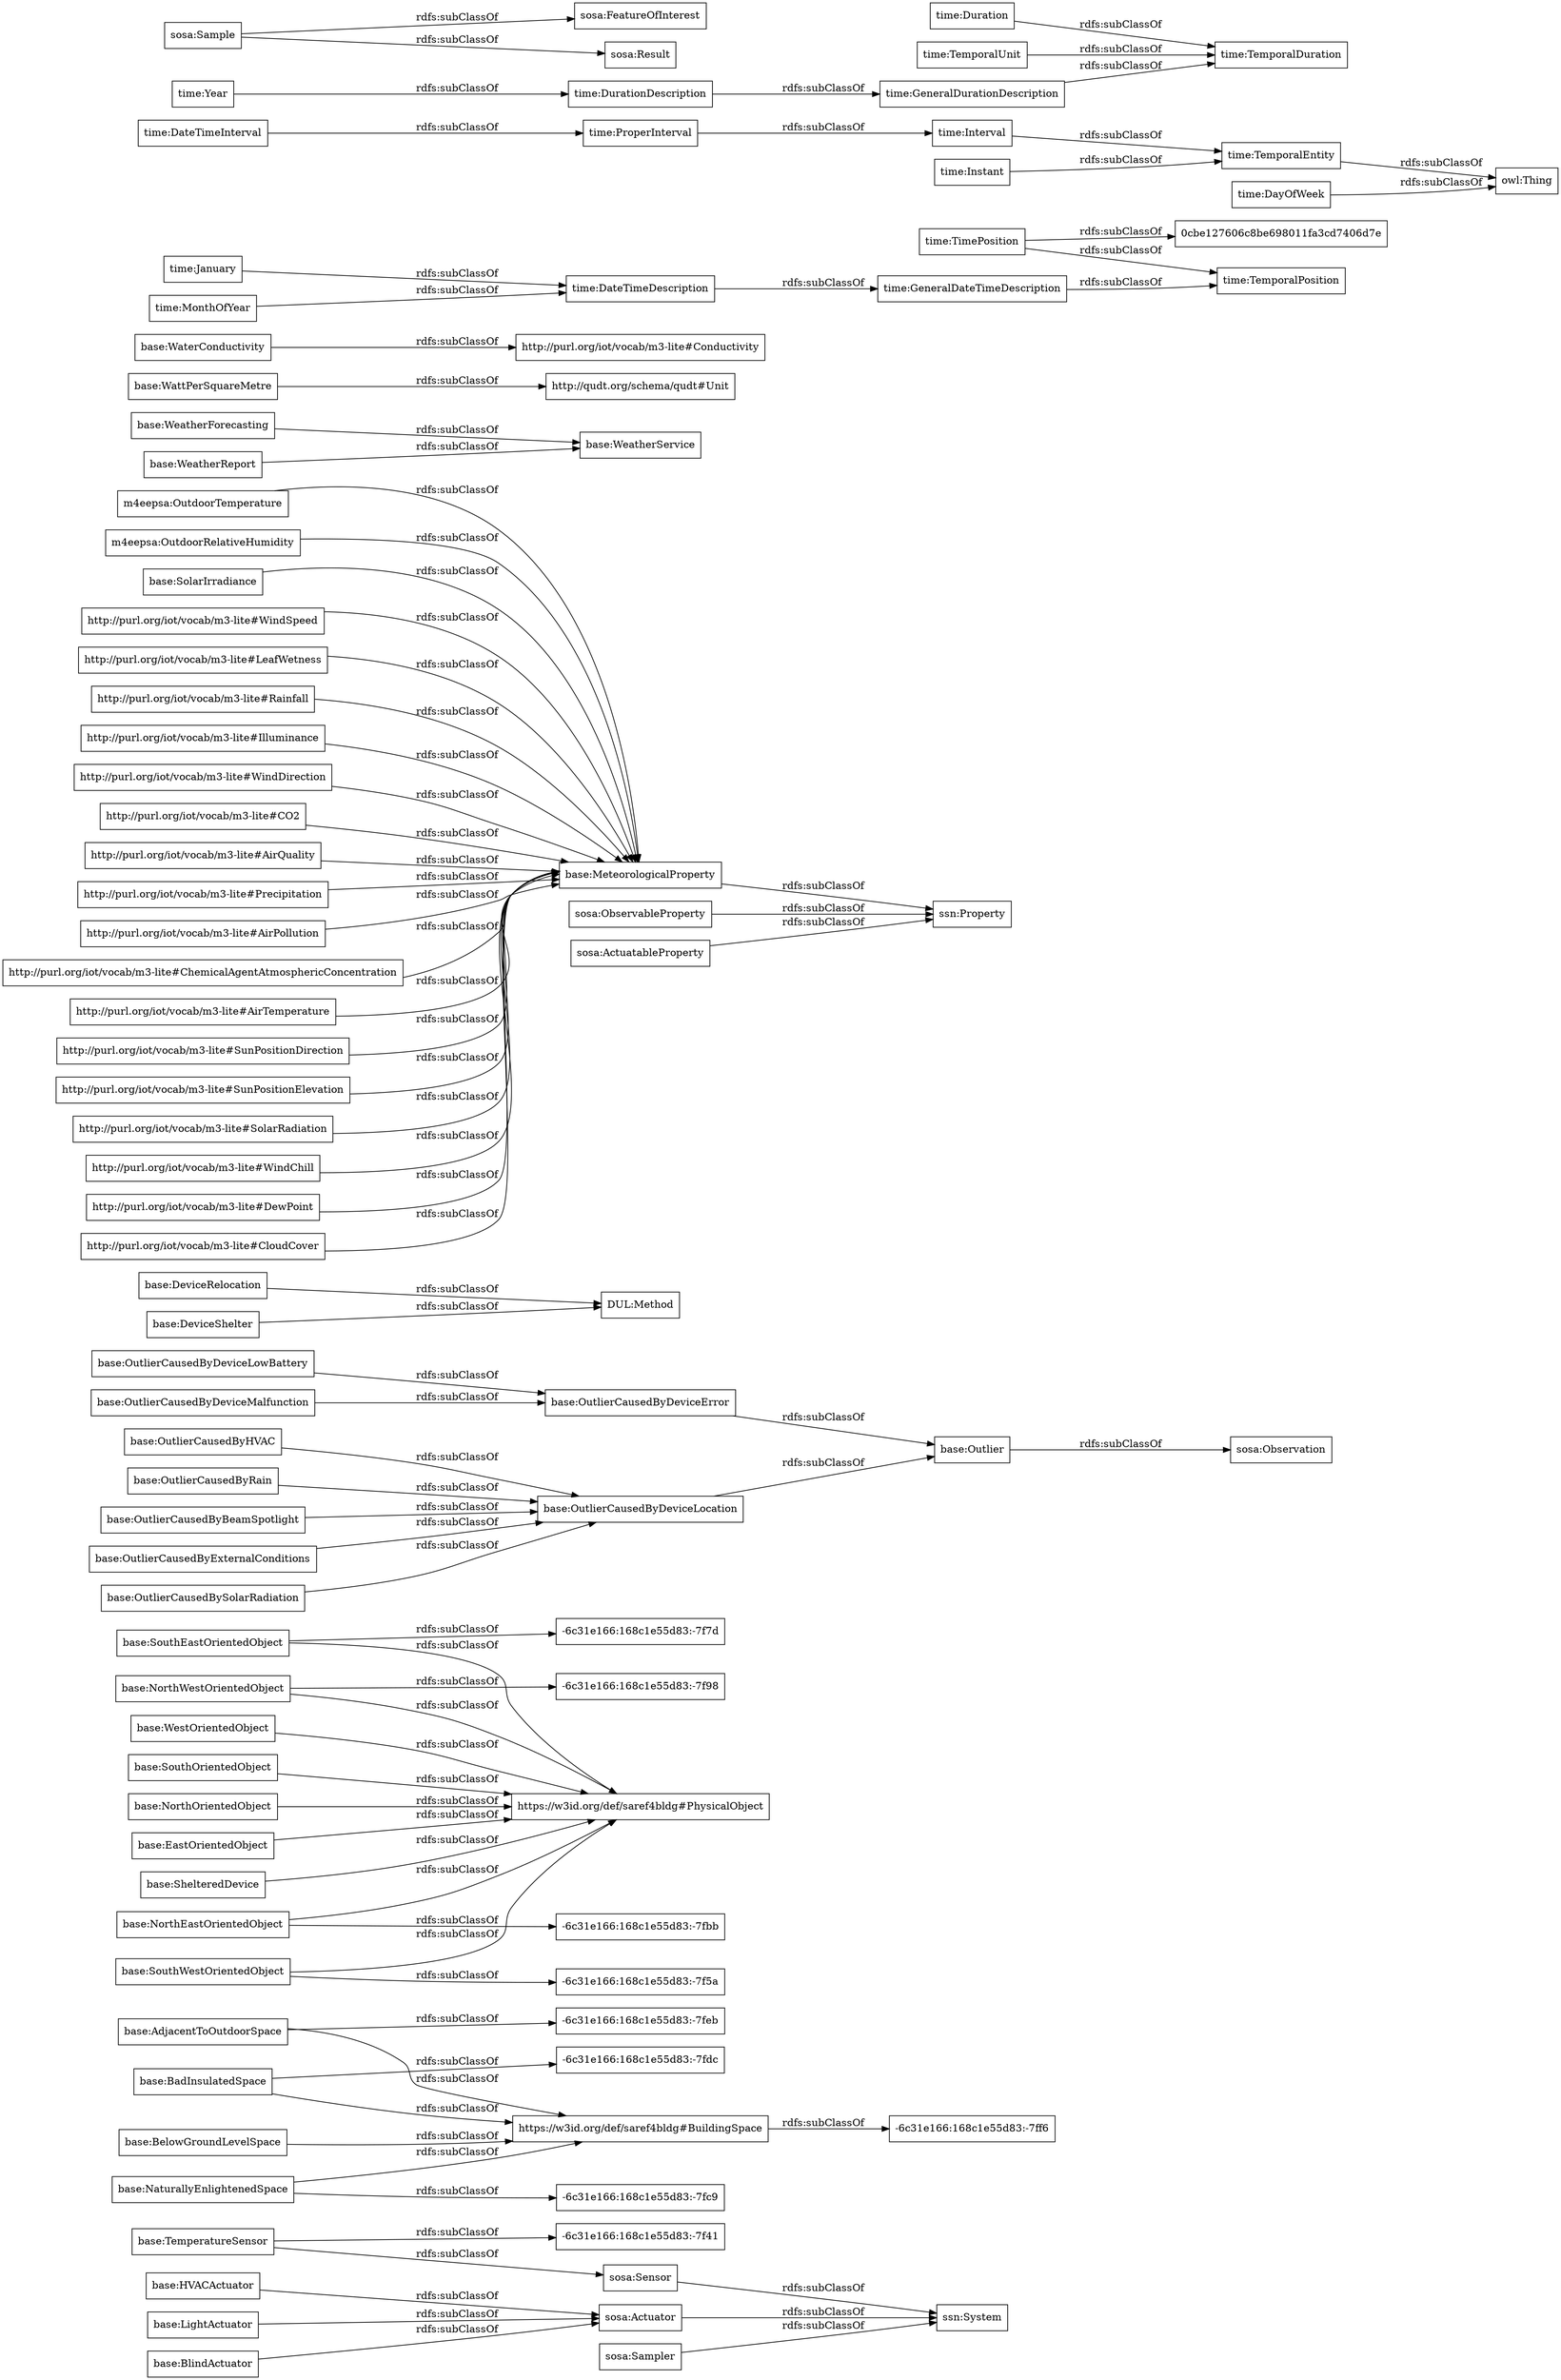 digraph ar2dtool_diagram { 
rankdir=LR;
size="1000"
node [shape = rectangle, color="black"]; "base:TemperatureSensor" "-6c31e166:168c1e55d83:-7ff6" "base:BelowGroundLevelSpace" "-6c31e166:168c1e55d83:-7f7d" "base:OutlierCausedByDeviceMalfunction" "-6c31e166:168c1e55d83:-7feb" "base:DeviceRelocation" "m4eepsa:OutdoorTemperature" "-6c31e166:168c1e55d83:-7fc9" "base:NorthWestOrientedObject" "base:SouthOrientedObject" "-6c31e166:168c1e55d83:-7f41" "base:NorthEastOrientedObject" "base:Outlier" "m4eepsa:OutdoorRelativeHumidity" "base:WeatherService" "base:AdjacentToOutdoorSpace" "base:EastOrientedObject" "base:OutlierCausedByDeviceLocation" "base:MeteorologicalProperty" "base:BadInsulatedSpace" "-6c31e166:168c1e55d83:-7fdc" "base:OutlierCausedByRain" "base:HVACActuator" "base:WestOrientedObject" "base:WattPerSquareMetre" "base:OutlierCausedByBeamSpotlight" "-6c31e166:168c1e55d83:-7fbb" "base:OutlierCausedByExternalConditions" "base:LightActuator" "base:SolarIrradiance" "base:BlindActuator" "DUL:Method" "base:NorthOrientedObject" "base:DeviceShelter" "base:WeatherForecasting" "base:WaterConductivity" "base:OutlierCausedBySolarRadiation" "base:OutlierCausedByDeviceLowBattery" "base:NaturallyEnlightenedSpace" "base:WeatherReport" "base:ShelteredDevice" "base:SouthWestOrientedObject" "-6c31e166:168c1e55d83:-7f98" "base:OutlierCausedByDeviceError" "base:SouthEastOrientedObject" "base:OutlierCausedByHVAC" "-6c31e166:168c1e55d83:-7f5a" "sosa:Observation" "ssn:Property" "ssn:System" "time:GeneralDateTimeDescription" "time:DateTimeInterval" "time:DurationDescription" "time:TemporalDuration" "time:Duration" "time:GeneralDurationDescription" "time:January" "time:ProperInterval" "0cbe127606c8be698011fa3cd7406d7e" "time:TimePosition" "time:TemporalPosition" "time:Interval" "time:TemporalEntity" "time:Year" "time:MonthOfYear" "time:DateTimeDescription" "time:TemporalUnit" "time:Instant" "time:DayOfWeek" "sosa:ObservableProperty" "sosa:FeatureOfInterest" "sosa:ActuatableProperty" "sosa:Actuator" "sosa:Sample" "sosa:Sensor" "sosa:Result" "sosa:Sampler" ; /*classes style*/
	"time:DateTimeDescription" -> "time:GeneralDateTimeDescription" [ label = "rdfs:subClassOf" ];
	"http://purl.org/iot/vocab/m3-lite#WindSpeed" -> "base:MeteorologicalProperty" [ label = "rdfs:subClassOf" ];
	"http://purl.org/iot/vocab/m3-lite#LeafWetness" -> "base:MeteorologicalProperty" [ label = "rdfs:subClassOf" ];
	"base:WeatherReport" -> "base:WeatherService" [ label = "rdfs:subClassOf" ];
	"time:Instant" -> "time:TemporalEntity" [ label = "rdfs:subClassOf" ];
	"base:OutlierCausedByExternalConditions" -> "base:OutlierCausedByDeviceLocation" [ label = "rdfs:subClassOf" ];
	"base:OutlierCausedByRain" -> "base:OutlierCausedByDeviceLocation" [ label = "rdfs:subClassOf" ];
	"base:Outlier" -> "sosa:Observation" [ label = "rdfs:subClassOf" ];
	"sosa:Sampler" -> "ssn:System" [ label = "rdfs:subClassOf" ];
	"base:NaturallyEnlightenedSpace" -> "-6c31e166:168c1e55d83:-7fc9" [ label = "rdfs:subClassOf" ];
	"base:NaturallyEnlightenedSpace" -> "https://w3id.org/def/saref4bldg#BuildingSpace" [ label = "rdfs:subClassOf" ];
	"base:DeviceShelter" -> "DUL:Method" [ label = "rdfs:subClassOf" ];
	"time:ProperInterval" -> "time:Interval" [ label = "rdfs:subClassOf" ];
	"base:NorthEastOrientedObject" -> "-6c31e166:168c1e55d83:-7fbb" [ label = "rdfs:subClassOf" ];
	"base:NorthEastOrientedObject" -> "https://w3id.org/def/saref4bldg#PhysicalObject" [ label = "rdfs:subClassOf" ];
	"base:LightActuator" -> "sosa:Actuator" [ label = "rdfs:subClassOf" ];
	"http://purl.org/iot/vocab/m3-lite#Rainfall" -> "base:MeteorologicalProperty" [ label = "rdfs:subClassOf" ];
	"base:OutlierCausedByHVAC" -> "base:OutlierCausedByDeviceLocation" [ label = "rdfs:subClassOf" ];
	"base:SouthOrientedObject" -> "https://w3id.org/def/saref4bldg#PhysicalObject" [ label = "rdfs:subClassOf" ];
	"sosa:Actuator" -> "ssn:System" [ label = "rdfs:subClassOf" ];
	"https://w3id.org/def/saref4bldg#BuildingSpace" -> "-6c31e166:168c1e55d83:-7ff6" [ label = "rdfs:subClassOf" ];
	"time:MonthOfYear" -> "time:DateTimeDescription" [ label = "rdfs:subClassOf" ];
	"sosa:Sample" -> "sosa:Result" [ label = "rdfs:subClassOf" ];
	"sosa:Sample" -> "sosa:FeatureOfInterest" [ label = "rdfs:subClassOf" ];
	"http://purl.org/iot/vocab/m3-lite#Illuminance" -> "base:MeteorologicalProperty" [ label = "rdfs:subClassOf" ];
	"base:OutlierCausedByDeviceLocation" -> "base:Outlier" [ label = "rdfs:subClassOf" ];
	"http://purl.org/iot/vocab/m3-lite#WindDirection" -> "base:MeteorologicalProperty" [ label = "rdfs:subClassOf" ];
	"http://purl.org/iot/vocab/m3-lite#CO2" -> "base:MeteorologicalProperty" [ label = "rdfs:subClassOf" ];
	"base:NorthOrientedObject" -> "https://w3id.org/def/saref4bldg#PhysicalObject" [ label = "rdfs:subClassOf" ];
	"base:EastOrientedObject" -> "https://w3id.org/def/saref4bldg#PhysicalObject" [ label = "rdfs:subClassOf" ];
	"base:WaterConductivity" -> "http://purl.org/iot/vocab/m3-lite#Conductivity" [ label = "rdfs:subClassOf" ];
	"m4eepsa:OutdoorRelativeHumidity" -> "base:MeteorologicalProperty" [ label = "rdfs:subClassOf" ];
	"base:AdjacentToOutdoorSpace" -> "-6c31e166:168c1e55d83:-7feb" [ label = "rdfs:subClassOf" ];
	"base:AdjacentToOutdoorSpace" -> "https://w3id.org/def/saref4bldg#BuildingSpace" [ label = "rdfs:subClassOf" ];
	"http://purl.org/iot/vocab/m3-lite#AirQuality" -> "base:MeteorologicalProperty" [ label = "rdfs:subClassOf" ];
	"time:Duration" -> "time:TemporalDuration" [ label = "rdfs:subClassOf" ];
	"base:NorthWestOrientedObject" -> "-6c31e166:168c1e55d83:-7f98" [ label = "rdfs:subClassOf" ];
	"base:NorthWestOrientedObject" -> "https://w3id.org/def/saref4bldg#PhysicalObject" [ label = "rdfs:subClassOf" ];
	"base:WeatherForecasting" -> "base:WeatherService" [ label = "rdfs:subClassOf" ];
	"sosa:Sensor" -> "ssn:System" [ label = "rdfs:subClassOf" ];
	"http://purl.org/iot/vocab/m3-lite#Precipitation" -> "base:MeteorologicalProperty" [ label = "rdfs:subClassOf" ];
	"base:OutlierCausedByDeviceError" -> "base:Outlier" [ label = "rdfs:subClassOf" ];
	"http://purl.org/iot/vocab/m3-lite#AirPollution" -> "base:MeteorologicalProperty" [ label = "rdfs:subClassOf" ];
	"base:OutlierCausedByDeviceMalfunction" -> "base:OutlierCausedByDeviceError" [ label = "rdfs:subClassOf" ];
	"base:OutlierCausedBySolarRadiation" -> "base:OutlierCausedByDeviceLocation" [ label = "rdfs:subClassOf" ];
	"base:HVACActuator" -> "sosa:Actuator" [ label = "rdfs:subClassOf" ];
	"time:TimePosition" -> "0cbe127606c8be698011fa3cd7406d7e" [ label = "rdfs:subClassOf" ];
	"time:TimePosition" -> "time:TemporalPosition" [ label = "rdfs:subClassOf" ];
	"http://purl.org/iot/vocab/m3-lite#ChemicalAgentAtmosphericConcentration" -> "base:MeteorologicalProperty" [ label = "rdfs:subClassOf" ];
	"time:TemporalEntity" -> "owl:Thing" [ label = "rdfs:subClassOf" ];
	"m4eepsa:OutdoorTemperature" -> "base:MeteorologicalProperty" [ label = "rdfs:subClassOf" ];
	"base:WestOrientedObject" -> "https://w3id.org/def/saref4bldg#PhysicalObject" [ label = "rdfs:subClassOf" ];
	"base:SouthEastOrientedObject" -> "-6c31e166:168c1e55d83:-7f7d" [ label = "rdfs:subClassOf" ];
	"base:SouthEastOrientedObject" -> "https://w3id.org/def/saref4bldg#PhysicalObject" [ label = "rdfs:subClassOf" ];
	"http://purl.org/iot/vocab/m3-lite#AirTemperature" -> "base:MeteorologicalProperty" [ label = "rdfs:subClassOf" ];
	"base:TemperatureSensor" -> "-6c31e166:168c1e55d83:-7f41" [ label = "rdfs:subClassOf" ];
	"base:TemperatureSensor" -> "sosa:Sensor" [ label = "rdfs:subClassOf" ];
	"time:GeneralDurationDescription" -> "time:TemporalDuration" [ label = "rdfs:subClassOf" ];
	"http://purl.org/iot/vocab/m3-lite#SunPositionDirection" -> "base:MeteorologicalProperty" [ label = "rdfs:subClassOf" ];
	"base:OutlierCausedByBeamSpotlight" -> "base:OutlierCausedByDeviceLocation" [ label = "rdfs:subClassOf" ];
	"base:ShelteredDevice" -> "https://w3id.org/def/saref4bldg#PhysicalObject" [ label = "rdfs:subClassOf" ];
	"http://purl.org/iot/vocab/m3-lite#SunPositionElevation" -> "base:MeteorologicalProperty" [ label = "rdfs:subClassOf" ];
	"time:DateTimeInterval" -> "time:ProperInterval" [ label = "rdfs:subClassOf" ];
	"base:WattPerSquareMetre" -> "http://qudt.org/schema/qudt#Unit" [ label = "rdfs:subClassOf" ];
	"base:BelowGroundLevelSpace" -> "https://w3id.org/def/saref4bldg#BuildingSpace" [ label = "rdfs:subClassOf" ];
	"base:OutlierCausedByDeviceLowBattery" -> "base:OutlierCausedByDeviceError" [ label = "rdfs:subClassOf" ];
	"time:Interval" -> "time:TemporalEntity" [ label = "rdfs:subClassOf" ];
	"time:GeneralDateTimeDescription" -> "time:TemporalPosition" [ label = "rdfs:subClassOf" ];
	"base:SolarIrradiance" -> "base:MeteorologicalProperty" [ label = "rdfs:subClassOf" ];
	"base:MeteorologicalProperty" -> "ssn:Property" [ label = "rdfs:subClassOf" ];
	"time:January" -> "time:DateTimeDescription" [ label = "rdfs:subClassOf" ];
	"time:DayOfWeek" -> "owl:Thing" [ label = "rdfs:subClassOf" ];
	"base:SouthWestOrientedObject" -> "-6c31e166:168c1e55d83:-7f5a" [ label = "rdfs:subClassOf" ];
	"base:SouthWestOrientedObject" -> "https://w3id.org/def/saref4bldg#PhysicalObject" [ label = "rdfs:subClassOf" ];
	"time:Year" -> "time:DurationDescription" [ label = "rdfs:subClassOf" ];
	"http://purl.org/iot/vocab/m3-lite#SolarRadiation" -> "base:MeteorologicalProperty" [ label = "rdfs:subClassOf" ];
	"time:DurationDescription" -> "time:GeneralDurationDescription" [ label = "rdfs:subClassOf" ];
	"http://purl.org/iot/vocab/m3-lite#WindChill" -> "base:MeteorologicalProperty" [ label = "rdfs:subClassOf" ];
	"base:BadInsulatedSpace" -> "-6c31e166:168c1e55d83:-7fdc" [ label = "rdfs:subClassOf" ];
	"base:BadInsulatedSpace" -> "https://w3id.org/def/saref4bldg#BuildingSpace" [ label = "rdfs:subClassOf" ];
	"base:BlindActuator" -> "sosa:Actuator" [ label = "rdfs:subClassOf" ];
	"time:TemporalUnit" -> "time:TemporalDuration" [ label = "rdfs:subClassOf" ];
	"sosa:ObservableProperty" -> "ssn:Property" [ label = "rdfs:subClassOf" ];
	"http://purl.org/iot/vocab/m3-lite#DewPoint" -> "base:MeteorologicalProperty" [ label = "rdfs:subClassOf" ];
	"base:DeviceRelocation" -> "DUL:Method" [ label = "rdfs:subClassOf" ];
	"http://purl.org/iot/vocab/m3-lite#CloudCover" -> "base:MeteorologicalProperty" [ label = "rdfs:subClassOf" ];
	"sosa:ActuatableProperty" -> "ssn:Property" [ label = "rdfs:subClassOf" ];

}
